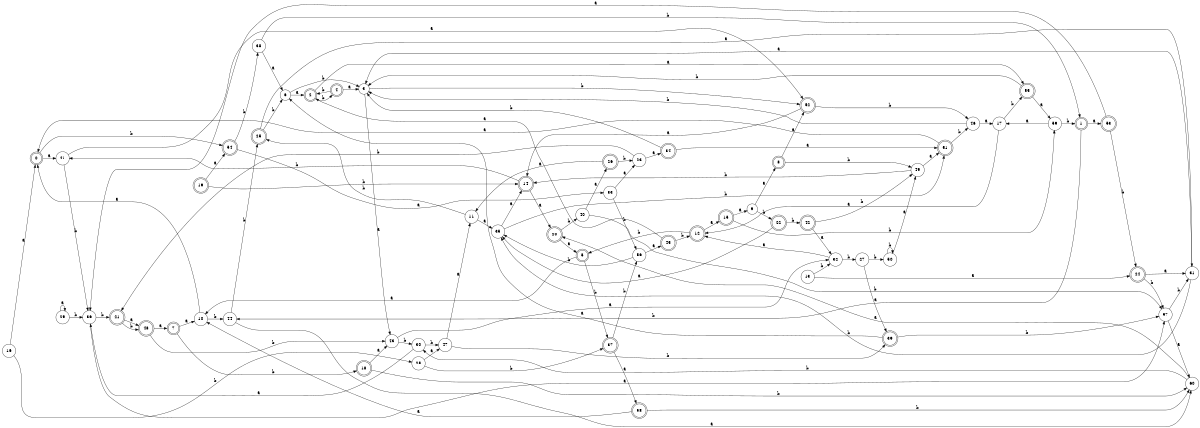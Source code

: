 digraph n49_2 {
__start0 [label="" shape="none"];

rankdir=LR;
size="8,5";

s0 [style="rounded,filled", color="black", fillcolor="white" shape="doublecircle", label="0"];
s1 [style="rounded,filled", color="black", fillcolor="white" shape="doublecircle", label="1"];
s2 [style="rounded,filled", color="black", fillcolor="white" shape="doublecircle", label="2"];
s3 [style="filled", color="black", fillcolor="white" shape="circle", label="3"];
s4 [style="rounded,filled", color="black", fillcolor="white" shape="doublecircle", label="4"];
s5 [style="rounded,filled", color="black", fillcolor="white" shape="doublecircle", label="5"];
s6 [style="filled", color="black", fillcolor="white" shape="circle", label="6"];
s7 [style="rounded,filled", color="black", fillcolor="white" shape="doublecircle", label="7"];
s8 [style="rounded,filled", color="black", fillcolor="white" shape="doublecircle", label="8"];
s9 [style="filled", color="black", fillcolor="white" shape="circle", label="9"];
s10 [style="filled", color="black", fillcolor="white" shape="circle", label="10"];
s11 [style="filled", color="black", fillcolor="white" shape="circle", label="11"];
s12 [style="rounded,filled", color="black", fillcolor="white" shape="doublecircle", label="12"];
s13 [style="filled", color="black", fillcolor="white" shape="circle", label="13"];
s14 [style="rounded,filled", color="black", fillcolor="white" shape="doublecircle", label="14"];
s15 [style="rounded,filled", color="black", fillcolor="white" shape="doublecircle", label="15"];
s16 [style="filled", color="black", fillcolor="white" shape="circle", label="16"];
s17 [style="filled", color="black", fillcolor="white" shape="circle", label="17"];
s18 [style="rounded,filled", color="black", fillcolor="white" shape="doublecircle", label="18"];
s19 [style="rounded,filled", color="black", fillcolor="white" shape="doublecircle", label="19"];
s20 [style="rounded,filled", color="black", fillcolor="white" shape="doublecircle", label="20"];
s21 [style="rounded,filled", color="black", fillcolor="white" shape="doublecircle", label="21"];
s22 [style="rounded,filled", color="black", fillcolor="white" shape="doublecircle", label="22"];
s23 [style="filled", color="black", fillcolor="white" shape="circle", label="23"];
s24 [style="rounded,filled", color="black", fillcolor="white" shape="doublecircle", label="24"];
s25 [style="rounded,filled", color="black", fillcolor="white" shape="doublecircle", label="25"];
s26 [style="rounded,filled", color="black", fillcolor="white" shape="doublecircle", label="26"];
s27 [style="filled", color="black", fillcolor="white" shape="circle", label="27"];
s28 [style="filled", color="black", fillcolor="white" shape="circle", label="28"];
s29 [style="filled", color="black", fillcolor="white" shape="circle", label="29"];
s30 [style="filled", color="black", fillcolor="white" shape="circle", label="30"];
s31 [style="filled", color="black", fillcolor="white" shape="circle", label="31"];
s32 [style="filled", color="black", fillcolor="white" shape="circle", label="32"];
s33 [style="filled", color="black", fillcolor="white" shape="circle", label="33"];
s34 [style="rounded,filled", color="black", fillcolor="white" shape="doublecircle", label="34"];
s35 [style="filled", color="black", fillcolor="white" shape="circle", label="35"];
s36 [style="filled", color="black", fillcolor="white" shape="circle", label="36"];
s37 [style="rounded,filled", color="black", fillcolor="white" shape="doublecircle", label="37"];
s38 [style="filled", color="black", fillcolor="white" shape="circle", label="38"];
s39 [style="rounded,filled", color="black", fillcolor="white" shape="doublecircle", label="39"];
s40 [style="filled", color="black", fillcolor="white" shape="circle", label="40"];
s41 [style="filled", color="black", fillcolor="white" shape="circle", label="41"];
s42 [style="rounded,filled", color="black", fillcolor="white" shape="doublecircle", label="42"];
s43 [style="filled", color="black", fillcolor="white" shape="circle", label="43"];
s44 [style="filled", color="black", fillcolor="white" shape="circle", label="44"];
s45 [style="rounded,filled", color="black", fillcolor="white" shape="doublecircle", label="45"];
s46 [style="filled", color="black", fillcolor="white" shape="circle", label="46"];
s47 [style="filled", color="black", fillcolor="white" shape="circle", label="47"];
s48 [style="rounded,filled", color="black", fillcolor="white" shape="doublecircle", label="48"];
s49 [style="filled", color="black", fillcolor="white" shape="circle", label="49"];
s50 [style="filled", color="black", fillcolor="white" shape="circle", label="50"];
s51 [style="rounded,filled", color="black", fillcolor="white" shape="doublecircle", label="51"];
s52 [style="rounded,filled", color="black", fillcolor="white" shape="doublecircle", label="52"];
s53 [style="rounded,filled", color="black", fillcolor="white" shape="doublecircle", label="53"];
s54 [style="rounded,filled", color="black", fillcolor="white" shape="doublecircle", label="54"];
s55 [style="rounded,filled", color="black", fillcolor="white" shape="doublecircle", label="55"];
s56 [style="filled", color="black", fillcolor="white" shape="circle", label="56"];
s57 [style="filled", color="black", fillcolor="white" shape="circle", label="57"];
s58 [style="rounded,filled", color="black", fillcolor="white" shape="doublecircle", label="58"];
s59 [style="filled", color="black", fillcolor="white" shape="circle", label="59"];
s60 [style="filled", color="black", fillcolor="white" shape="circle", label="60"];
s0 -> s41 [label="a"];
s0 -> s54 [label="b"];
s1 -> s53 [label="a"];
s1 -> s44 [label="b"];
s2 -> s55 [label="a"];
s2 -> s4 [label="b"];
s3 -> s43 [label="a"];
s3 -> s52 [label="b"];
s4 -> s3 [label="a"];
s4 -> s2 [label="b"];
s5 -> s10 [label="a"];
s5 -> s37 [label="b"];
s6 -> s2 [label="a"];
s6 -> s3 [label="b"];
s7 -> s10 [label="a"];
s7 -> s18 [label="b"];
s8 -> s52 [label="a"];
s8 -> s49 [label="b"];
s9 -> s8 [label="a"];
s9 -> s22 [label="b"];
s10 -> s0 [label="a"];
s10 -> s44 [label="b"];
s11 -> s35 [label="a"];
s11 -> s25 [label="b"];
s12 -> s15 [label="a"];
s12 -> s5 [label="b"];
s13 -> s24 [label="a"];
s13 -> s32 [label="b"];
s14 -> s20 [label="a"];
s14 -> s41 [label="b"];
s15 -> s9 [label="a"];
s15 -> s59 [label="b"];
s16 -> s0 [label="a"];
s16 -> s28 [label="b"];
s17 -> s12 [label="a"];
s17 -> s55 [label="b"];
s18 -> s43 [label="a"];
s18 -> s60 [label="b"];
s19 -> s54 [label="a"];
s19 -> s14 [label="b"];
s20 -> s5 [label="a"];
s20 -> s40 [label="b"];
s21 -> s48 [label="a"];
s21 -> s48 [label="b"];
s22 -> s35 [label="a"];
s22 -> s42 [label="b"];
s23 -> s34 [label="a"];
s23 -> s21 [label="b"];
s24 -> s31 [label="a"];
s24 -> s57 [label="b"];
s25 -> s31 [label="a"];
s25 -> s6 [label="b"];
s26 -> s11 [label="a"];
s26 -> s23 [label="b"];
s27 -> s39 [label="a"];
s27 -> s50 [label="b"];
s28 -> s47 [label="a"];
s28 -> s37 [label="b"];
s29 -> s29 [label="a"];
s29 -> s36 [label="b"];
s30 -> s36 [label="a"];
s30 -> s47 [label="b"];
s31 -> s3 [label="a"];
s31 -> s35 [label="b"];
s32 -> s12 [label="a"];
s32 -> s27 [label="b"];
s33 -> s23 [label="a"];
s33 -> s56 [label="b"];
s34 -> s51 [label="a"];
s34 -> s3 [label="b"];
s35 -> s14 [label="a"];
s35 -> s51 [label="b"];
s36 -> s57 [label="a"];
s36 -> s21 [label="b"];
s37 -> s58 [label="a"];
s37 -> s56 [label="b"];
s38 -> s6 [label="a"];
s38 -> s1 [label="b"];
s39 -> s6 [label="a"];
s39 -> s57 [label="b"];
s40 -> s26 [label="a"];
s40 -> s57 [label="b"];
s41 -> s52 [label="a"];
s41 -> s36 [label="b"];
s42 -> s32 [label="a"];
s42 -> s49 [label="b"];
s43 -> s32 [label="a"];
s43 -> s30 [label="b"];
s44 -> s60 [label="a"];
s44 -> s25 [label="b"];
s45 -> s2 [label="a"];
s45 -> s12 [label="b"];
s46 -> s17 [label="a"];
s46 -> s3 [label="b"];
s47 -> s11 [label="a"];
s47 -> s39 [label="b"];
s48 -> s7 [label="a"];
s48 -> s43 [label="b"];
s49 -> s51 [label="a"];
s49 -> s14 [label="b"];
s50 -> s49 [label="a"];
s50 -> s50 [label="b"];
s51 -> s0 [label="a"];
s51 -> s46 [label="b"];
s52 -> s14 [label="a"];
s52 -> s46 [label="b"];
s53 -> s36 [label="a"];
s53 -> s24 [label="b"];
s54 -> s33 [label="a"];
s54 -> s38 [label="b"];
s55 -> s59 [label="a"];
s55 -> s3 [label="b"];
s56 -> s45 [label="a"];
s56 -> s35 [label="b"];
s57 -> s60 [label="a"];
s57 -> s31 [label="b"];
s58 -> s10 [label="a"];
s58 -> s60 [label="b"];
s59 -> s17 [label="a"];
s59 -> s1 [label="b"];
s60 -> s20 [label="a"];
s60 -> s30 [label="b"];

}